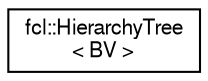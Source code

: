 digraph "Graphical Class Hierarchy"
{
  edge [fontname="FreeSans",fontsize="10",labelfontname="FreeSans",labelfontsize="10"];
  node [fontname="FreeSans",fontsize="10",shape=record];
  rankdir="LR";
  Node1 [label="fcl::HierarchyTree\l\< BV \>",height=0.2,width=0.4,color="black", fillcolor="white", style="filled",URL="$a00066.html",tooltip="Class for hierarchy tree structure. "];
}
